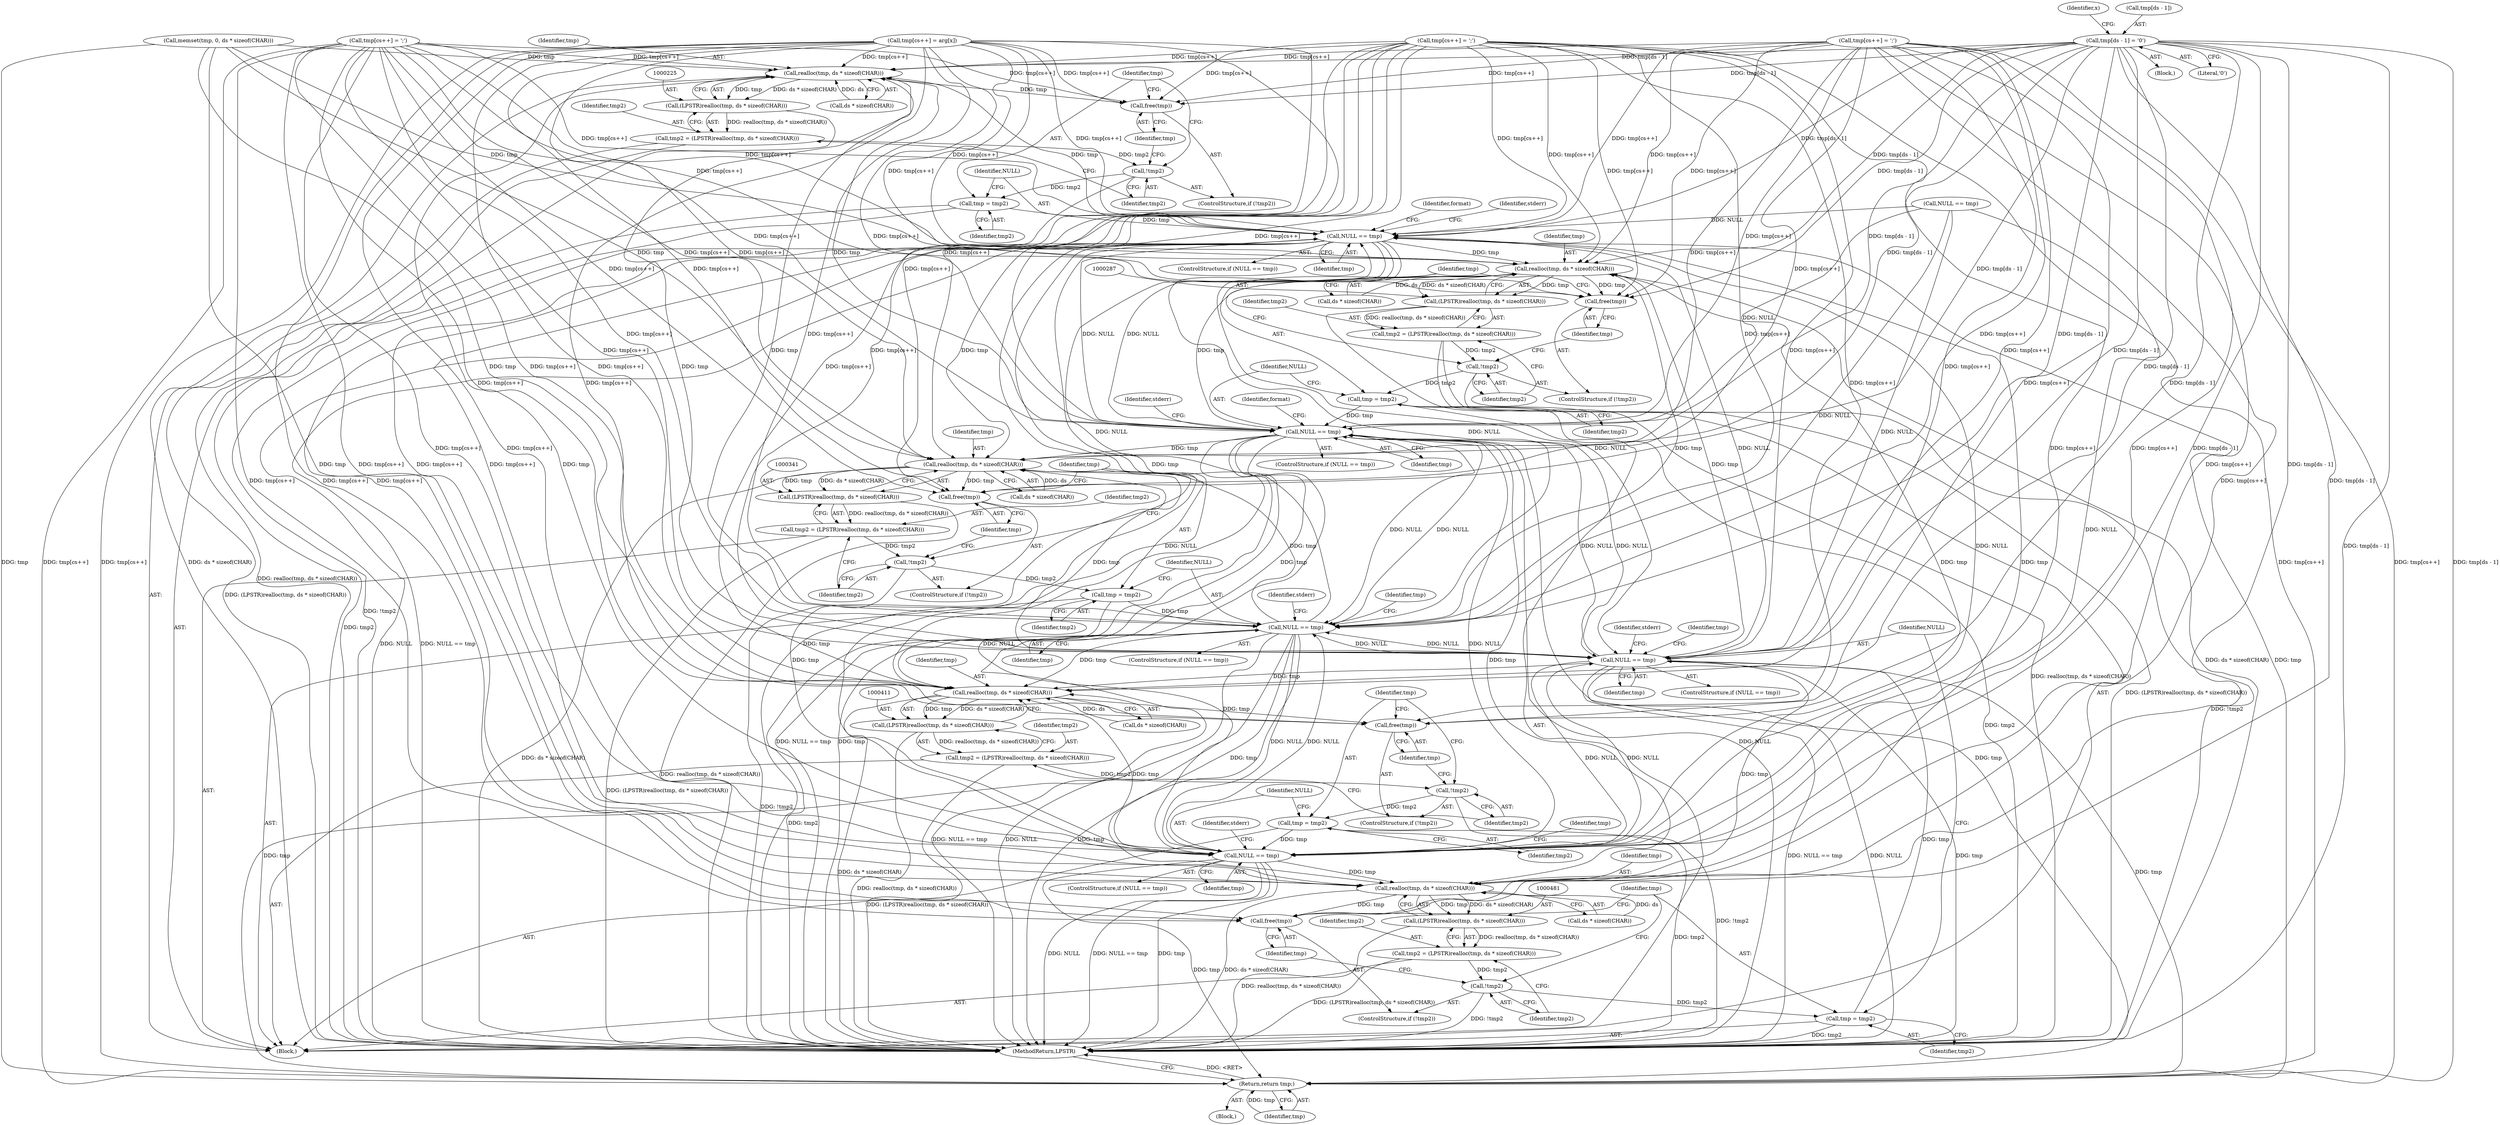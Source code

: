 digraph "0_FreeRDP_fc80ab45621bd966f70594c0b7393ec005a94007@array" {
"1000548" [label="(Call,tmp[ds - 1] = '\0')"];
"1000226" [label="(Call,realloc(tmp, ds * sizeof(CHAR)))"];
"1000224" [label="(Call,(LPSTR)realloc(tmp, ds * sizeof(CHAR)))"];
"1000222" [label="(Call,tmp2 = (LPSTR)realloc(tmp, ds * sizeof(CHAR)))"];
"1000233" [label="(Call,!tmp2)"];
"1000237" [label="(Call,tmp = tmp2)"];
"1000241" [label="(Call,NULL == tmp)"];
"1000288" [label="(Call,realloc(tmp, ds * sizeof(CHAR)))"];
"1000286" [label="(Call,(LPSTR)realloc(tmp, ds * sizeof(CHAR)))"];
"1000284" [label="(Call,tmp2 = (LPSTR)realloc(tmp, ds * sizeof(CHAR)))"];
"1000295" [label="(Call,!tmp2)"];
"1000299" [label="(Call,tmp = tmp2)"];
"1000303" [label="(Call,NULL == tmp)"];
"1000342" [label="(Call,realloc(tmp, ds * sizeof(CHAR)))"];
"1000340" [label="(Call,(LPSTR)realloc(tmp, ds * sizeof(CHAR)))"];
"1000338" [label="(Call,tmp2 = (LPSTR)realloc(tmp, ds * sizeof(CHAR)))"];
"1000349" [label="(Call,!tmp2)"];
"1000353" [label="(Call,tmp = tmp2)"];
"1000357" [label="(Call,NULL == tmp)"];
"1000412" [label="(Call,realloc(tmp, ds * sizeof(CHAR)))"];
"1000410" [label="(Call,(LPSTR)realloc(tmp, ds * sizeof(CHAR)))"];
"1000408" [label="(Call,tmp2 = (LPSTR)realloc(tmp, ds * sizeof(CHAR)))"];
"1000419" [label="(Call,!tmp2)"];
"1000423" [label="(Call,tmp = tmp2)"];
"1000427" [label="(Call,NULL == tmp)"];
"1000482" [label="(Call,realloc(tmp, ds * sizeof(CHAR)))"];
"1000480" [label="(Call,(LPSTR)realloc(tmp, ds * sizeof(CHAR)))"];
"1000478" [label="(Call,tmp2 = (LPSTR)realloc(tmp, ds * sizeof(CHAR)))"];
"1000489" [label="(Call,!tmp2)"];
"1000493" [label="(Call,tmp = tmp2)"];
"1000497" [label="(Call,NULL == tmp)"];
"1000555" [label="(Return,return tmp;)"];
"1000491" [label="(Call,free(tmp))"];
"1000421" [label="(Call,free(tmp))"];
"1000351" [label="(Call,free(tmp))"];
"1000297" [label="(Call,free(tmp))"];
"1000235" [label="(Call,free(tmp))"];
"1000224" [label="(Call,(LPSTR)realloc(tmp, ds * sizeof(CHAR)))"];
"1000204" [label="(Block,)"];
"1000227" [label="(Identifier,tmp)"];
"1000241" [label="(Call,NULL == tmp)"];
"1000226" [label="(Call,realloc(tmp, ds * sizeof(CHAR)))"];
"1000359" [label="(Identifier,tmp)"];
"1000491" [label="(Call,free(tmp))"];
"1000420" [label="(Identifier,tmp2)"];
"1000252" [label="(Identifier,format)"];
"1000203" [label="(Identifier,x)"];
"1000492" [label="(Identifier,tmp)"];
"1000484" [label="(Call,ds * sizeof(CHAR))"];
"1000357" [label="(Call,NULL == tmp)"];
"1000369" [label="(Identifier,tmp)"];
"1000498" [label="(Identifier,NULL)"];
"1000302" [label="(ControlStructure,if (NULL == tmp))"];
"1000428" [label="(Identifier,NULL)"];
"1000548" [label="(Call,tmp[ds - 1] = '\0')"];
"1000233" [label="(Call,!tmp2)"];
"1000301" [label="(Identifier,tmp2)"];
"1000432" [label="(Identifier,stderr)"];
"1000497" [label="(Call,NULL == tmp)"];
"1000362" [label="(Identifier,stderr)"];
"1000298" [label="(Identifier,tmp)"];
"1000297" [label="(Call,free(tmp))"];
"1000308" [label="(Identifier,stderr)"];
"1000188" [label="(Call,memset(tmp, 0, ds * sizeof(CHAR)))"];
"1000355" [label="(Identifier,tmp2)"];
"1000426" [label="(ControlStructure,if (NULL == tmp))"];
"1000246" [label="(Identifier,stderr)"];
"1000222" [label="(Call,tmp2 = (LPSTR)realloc(tmp, ds * sizeof(CHAR)))"];
"1000339" [label="(Identifier,tmp2)"];
"1000423" [label="(Call,tmp = tmp2)"];
"1000209" [label="(Block,)"];
"1000299" [label="(Call,tmp = tmp2)"];
"1000496" [label="(ControlStructure,if (NULL == tmp))"];
"1000480" [label="(Call,(LPSTR)realloc(tmp, ds * sizeof(CHAR)))"];
"1000286" [label="(Call,(LPSTR)realloc(tmp, ds * sizeof(CHAR)))"];
"1000424" [label="(Identifier,tmp)"];
"1000429" [label="(Identifier,tmp)"];
"1000439" [label="(Identifier,tmp)"];
"1000418" [label="(ControlStructure,if (!tmp2))"];
"1000554" [label="(Literal,'\0')"];
"1000419" [label="(Call,!tmp2)"];
"1000410" [label="(Call,(LPSTR)realloc(tmp, ds * sizeof(CHAR)))"];
"1000555" [label="(Return,return tmp;)"];
"1000235" [label="(Call,free(tmp))"];
"1000284" [label="(Call,tmp2 = (LPSTR)realloc(tmp, ds * sizeof(CHAR)))"];
"1000242" [label="(Identifier,NULL)"];
"1000352" [label="(Identifier,tmp)"];
"1000228" [label="(Call,ds * sizeof(CHAR))"];
"1000350" [label="(Identifier,tmp2)"];
"1000303" [label="(Call,NULL == tmp)"];
"1000412" [label="(Call,realloc(tmp, ds * sizeof(CHAR)))"];
"1000232" [label="(ControlStructure,if (!tmp2))"];
"1000300" [label="(Identifier,tmp)"];
"1000305" [label="(Identifier,tmp)"];
"1000549" [label="(Call,tmp[ds - 1])"];
"1000427" [label="(Call,NULL == tmp)"];
"1000493" [label="(Call,tmp = tmp2)"];
"1000409" [label="(Identifier,tmp2)"];
"1000488" [label="(ControlStructure,if (!tmp2))"];
"1000285" [label="(Identifier,tmp2)"];
"1000499" [label="(Identifier,tmp)"];
"1000343" [label="(Identifier,tmp)"];
"1000342" [label="(Call,realloc(tmp, ds * sizeof(CHAR)))"];
"1000314" [label="(Identifier,format)"];
"1000557" [label="(MethodReturn,LPSTR)"];
"1000489" [label="(Call,!tmp2)"];
"1000240" [label="(ControlStructure,if (NULL == tmp))"];
"1000344" [label="(Call,ds * sizeof(CHAR))"];
"1000531" [label="(Call,tmp[cs++] = ';')"];
"1000234" [label="(Identifier,tmp2)"];
"1000478" [label="(Call,tmp2 = (LPSTR)realloc(tmp, ds * sizeof(CHAR)))"];
"1000351" [label="(Call,free(tmp))"];
"1000290" [label="(Call,ds * sizeof(CHAR))"];
"1000490" [label="(Identifier,tmp2)"];
"1000494" [label="(Identifier,tmp)"];
"1000483" [label="(Identifier,tmp)"];
"1000502" [label="(Identifier,stderr)"];
"1000349" [label="(Call,!tmp2)"];
"1000479" [label="(Identifier,tmp2)"];
"1000238" [label="(Identifier,tmp)"];
"1000539" [label="(Call,tmp[cs++] = arg[x])"];
"1000223" [label="(Identifier,tmp2)"];
"1000304" [label="(Identifier,NULL)"];
"1000467" [label="(Call,tmp[cs++] = ';')"];
"1000495" [label="(Identifier,tmp2)"];
"1000414" [label="(Call,ds * sizeof(CHAR))"];
"1000294" [label="(ControlStructure,if (!tmp2))"];
"1000288" [label="(Call,realloc(tmp, ds * sizeof(CHAR)))"];
"1000338" [label="(Call,tmp2 = (LPSTR)realloc(tmp, ds * sizeof(CHAR)))"];
"1000289" [label="(Identifier,tmp)"];
"1000239" [label="(Identifier,tmp2)"];
"1000348" [label="(ControlStructure,if (!tmp2))"];
"1000509" [label="(Identifier,tmp)"];
"1000295" [label="(Call,!tmp2)"];
"1000296" [label="(Identifier,tmp2)"];
"1000354" [label="(Identifier,tmp)"];
"1000408" [label="(Call,tmp2 = (LPSTR)realloc(tmp, ds * sizeof(CHAR)))"];
"1000397" [label="(Call,tmp[cs++] = ';')"];
"1000178" [label="(Call,NULL == tmp)"];
"1000236" [label="(Identifier,tmp)"];
"1000413" [label="(Identifier,tmp)"];
"1000356" [label="(ControlStructure,if (NULL == tmp))"];
"1000358" [label="(Identifier,NULL)"];
"1000111" [label="(Block,)"];
"1000425" [label="(Identifier,tmp2)"];
"1000237" [label="(Call,tmp = tmp2)"];
"1000482" [label="(Call,realloc(tmp, ds * sizeof(CHAR)))"];
"1000556" [label="(Identifier,tmp)"];
"1000243" [label="(Identifier,tmp)"];
"1000340" [label="(Call,(LPSTR)realloc(tmp, ds * sizeof(CHAR)))"];
"1000421" [label="(Call,free(tmp))"];
"1000422" [label="(Identifier,tmp)"];
"1000353" [label="(Call,tmp = tmp2)"];
"1000548" -> "1000204"  [label="AST: "];
"1000548" -> "1000554"  [label="CFG: "];
"1000549" -> "1000548"  [label="AST: "];
"1000554" -> "1000548"  [label="AST: "];
"1000203" -> "1000548"  [label="CFG: "];
"1000548" -> "1000557"  [label="DDG: tmp[ds - 1]"];
"1000548" -> "1000226"  [label="DDG: tmp[ds - 1]"];
"1000548" -> "1000235"  [label="DDG: tmp[ds - 1]"];
"1000548" -> "1000241"  [label="DDG: tmp[ds - 1]"];
"1000548" -> "1000288"  [label="DDG: tmp[ds - 1]"];
"1000548" -> "1000297"  [label="DDG: tmp[ds - 1]"];
"1000548" -> "1000303"  [label="DDG: tmp[ds - 1]"];
"1000548" -> "1000342"  [label="DDG: tmp[ds - 1]"];
"1000548" -> "1000351"  [label="DDG: tmp[ds - 1]"];
"1000548" -> "1000357"  [label="DDG: tmp[ds - 1]"];
"1000548" -> "1000412"  [label="DDG: tmp[ds - 1]"];
"1000548" -> "1000421"  [label="DDG: tmp[ds - 1]"];
"1000548" -> "1000427"  [label="DDG: tmp[ds - 1]"];
"1000548" -> "1000482"  [label="DDG: tmp[ds - 1]"];
"1000548" -> "1000491"  [label="DDG: tmp[ds - 1]"];
"1000548" -> "1000497"  [label="DDG: tmp[ds - 1]"];
"1000548" -> "1000555"  [label="DDG: tmp[ds - 1]"];
"1000226" -> "1000224"  [label="AST: "];
"1000226" -> "1000228"  [label="CFG: "];
"1000227" -> "1000226"  [label="AST: "];
"1000228" -> "1000226"  [label="AST: "];
"1000224" -> "1000226"  [label="CFG: "];
"1000226" -> "1000557"  [label="DDG: ds * sizeof(CHAR)"];
"1000226" -> "1000224"  [label="DDG: tmp"];
"1000226" -> "1000224"  [label="DDG: ds * sizeof(CHAR)"];
"1000539" -> "1000226"  [label="DDG: tmp[cs++]"];
"1000397" -> "1000226"  [label="DDG: tmp[cs++]"];
"1000467" -> "1000226"  [label="DDG: tmp[cs++]"];
"1000188" -> "1000226"  [label="DDG: tmp"];
"1000303" -> "1000226"  [label="DDG: tmp"];
"1000497" -> "1000226"  [label="DDG: tmp"];
"1000427" -> "1000226"  [label="DDG: tmp"];
"1000241" -> "1000226"  [label="DDG: tmp"];
"1000357" -> "1000226"  [label="DDG: tmp"];
"1000531" -> "1000226"  [label="DDG: tmp[cs++]"];
"1000228" -> "1000226"  [label="DDG: ds"];
"1000226" -> "1000235"  [label="DDG: tmp"];
"1000224" -> "1000222"  [label="AST: "];
"1000225" -> "1000224"  [label="AST: "];
"1000222" -> "1000224"  [label="CFG: "];
"1000224" -> "1000557"  [label="DDG: realloc(tmp, ds * sizeof(CHAR))"];
"1000224" -> "1000222"  [label="DDG: realloc(tmp, ds * sizeof(CHAR))"];
"1000222" -> "1000209"  [label="AST: "];
"1000223" -> "1000222"  [label="AST: "];
"1000234" -> "1000222"  [label="CFG: "];
"1000222" -> "1000557"  [label="DDG: (LPSTR)realloc(tmp, ds * sizeof(CHAR))"];
"1000222" -> "1000233"  [label="DDG: tmp2"];
"1000233" -> "1000232"  [label="AST: "];
"1000233" -> "1000234"  [label="CFG: "];
"1000234" -> "1000233"  [label="AST: "];
"1000236" -> "1000233"  [label="CFG: "];
"1000238" -> "1000233"  [label="CFG: "];
"1000233" -> "1000557"  [label="DDG: !tmp2"];
"1000233" -> "1000237"  [label="DDG: tmp2"];
"1000237" -> "1000209"  [label="AST: "];
"1000237" -> "1000239"  [label="CFG: "];
"1000238" -> "1000237"  [label="AST: "];
"1000239" -> "1000237"  [label="AST: "];
"1000242" -> "1000237"  [label="CFG: "];
"1000237" -> "1000557"  [label="DDG: tmp2"];
"1000237" -> "1000241"  [label="DDG: tmp"];
"1000241" -> "1000240"  [label="AST: "];
"1000241" -> "1000243"  [label="CFG: "];
"1000242" -> "1000241"  [label="AST: "];
"1000243" -> "1000241"  [label="AST: "];
"1000246" -> "1000241"  [label="CFG: "];
"1000252" -> "1000241"  [label="CFG: "];
"1000241" -> "1000557"  [label="DDG: NULL"];
"1000241" -> "1000557"  [label="DDG: NULL == tmp"];
"1000241" -> "1000557"  [label="DDG: tmp"];
"1000427" -> "1000241"  [label="DDG: NULL"];
"1000178" -> "1000241"  [label="DDG: NULL"];
"1000357" -> "1000241"  [label="DDG: NULL"];
"1000497" -> "1000241"  [label="DDG: NULL"];
"1000303" -> "1000241"  [label="DDG: NULL"];
"1000539" -> "1000241"  [label="DDG: tmp[cs++]"];
"1000397" -> "1000241"  [label="DDG: tmp[cs++]"];
"1000467" -> "1000241"  [label="DDG: tmp[cs++]"];
"1000531" -> "1000241"  [label="DDG: tmp[cs++]"];
"1000241" -> "1000288"  [label="DDG: tmp"];
"1000241" -> "1000303"  [label="DDG: NULL"];
"1000241" -> "1000342"  [label="DDG: tmp"];
"1000241" -> "1000357"  [label="DDG: NULL"];
"1000241" -> "1000412"  [label="DDG: tmp"];
"1000241" -> "1000427"  [label="DDG: NULL"];
"1000241" -> "1000482"  [label="DDG: tmp"];
"1000241" -> "1000497"  [label="DDG: NULL"];
"1000241" -> "1000555"  [label="DDG: tmp"];
"1000288" -> "1000286"  [label="AST: "];
"1000288" -> "1000290"  [label="CFG: "];
"1000289" -> "1000288"  [label="AST: "];
"1000290" -> "1000288"  [label="AST: "];
"1000286" -> "1000288"  [label="CFG: "];
"1000288" -> "1000557"  [label="DDG: ds * sizeof(CHAR)"];
"1000288" -> "1000286"  [label="DDG: tmp"];
"1000288" -> "1000286"  [label="DDG: ds * sizeof(CHAR)"];
"1000539" -> "1000288"  [label="DDG: tmp[cs++]"];
"1000397" -> "1000288"  [label="DDG: tmp[cs++]"];
"1000467" -> "1000288"  [label="DDG: tmp[cs++]"];
"1000188" -> "1000288"  [label="DDG: tmp"];
"1000303" -> "1000288"  [label="DDG: tmp"];
"1000497" -> "1000288"  [label="DDG: tmp"];
"1000427" -> "1000288"  [label="DDG: tmp"];
"1000357" -> "1000288"  [label="DDG: tmp"];
"1000531" -> "1000288"  [label="DDG: tmp[cs++]"];
"1000290" -> "1000288"  [label="DDG: ds"];
"1000288" -> "1000297"  [label="DDG: tmp"];
"1000286" -> "1000284"  [label="AST: "];
"1000287" -> "1000286"  [label="AST: "];
"1000284" -> "1000286"  [label="CFG: "];
"1000286" -> "1000557"  [label="DDG: realloc(tmp, ds * sizeof(CHAR))"];
"1000286" -> "1000284"  [label="DDG: realloc(tmp, ds * sizeof(CHAR))"];
"1000284" -> "1000209"  [label="AST: "];
"1000285" -> "1000284"  [label="AST: "];
"1000296" -> "1000284"  [label="CFG: "];
"1000284" -> "1000557"  [label="DDG: (LPSTR)realloc(tmp, ds * sizeof(CHAR))"];
"1000284" -> "1000295"  [label="DDG: tmp2"];
"1000295" -> "1000294"  [label="AST: "];
"1000295" -> "1000296"  [label="CFG: "];
"1000296" -> "1000295"  [label="AST: "];
"1000298" -> "1000295"  [label="CFG: "];
"1000300" -> "1000295"  [label="CFG: "];
"1000295" -> "1000557"  [label="DDG: !tmp2"];
"1000295" -> "1000299"  [label="DDG: tmp2"];
"1000299" -> "1000209"  [label="AST: "];
"1000299" -> "1000301"  [label="CFG: "];
"1000300" -> "1000299"  [label="AST: "];
"1000301" -> "1000299"  [label="AST: "];
"1000304" -> "1000299"  [label="CFG: "];
"1000299" -> "1000557"  [label="DDG: tmp2"];
"1000299" -> "1000303"  [label="DDG: tmp"];
"1000303" -> "1000302"  [label="AST: "];
"1000303" -> "1000305"  [label="CFG: "];
"1000304" -> "1000303"  [label="AST: "];
"1000305" -> "1000303"  [label="AST: "];
"1000308" -> "1000303"  [label="CFG: "];
"1000314" -> "1000303"  [label="CFG: "];
"1000303" -> "1000557"  [label="DDG: NULL"];
"1000303" -> "1000557"  [label="DDG: NULL == tmp"];
"1000303" -> "1000557"  [label="DDG: tmp"];
"1000427" -> "1000303"  [label="DDG: NULL"];
"1000178" -> "1000303"  [label="DDG: NULL"];
"1000357" -> "1000303"  [label="DDG: NULL"];
"1000497" -> "1000303"  [label="DDG: NULL"];
"1000539" -> "1000303"  [label="DDG: tmp[cs++]"];
"1000397" -> "1000303"  [label="DDG: tmp[cs++]"];
"1000467" -> "1000303"  [label="DDG: tmp[cs++]"];
"1000531" -> "1000303"  [label="DDG: tmp[cs++]"];
"1000303" -> "1000342"  [label="DDG: tmp"];
"1000303" -> "1000357"  [label="DDG: NULL"];
"1000303" -> "1000412"  [label="DDG: tmp"];
"1000303" -> "1000427"  [label="DDG: NULL"];
"1000303" -> "1000482"  [label="DDG: tmp"];
"1000303" -> "1000497"  [label="DDG: NULL"];
"1000303" -> "1000555"  [label="DDG: tmp"];
"1000342" -> "1000340"  [label="AST: "];
"1000342" -> "1000344"  [label="CFG: "];
"1000343" -> "1000342"  [label="AST: "];
"1000344" -> "1000342"  [label="AST: "];
"1000340" -> "1000342"  [label="CFG: "];
"1000342" -> "1000557"  [label="DDG: ds * sizeof(CHAR)"];
"1000342" -> "1000340"  [label="DDG: tmp"];
"1000342" -> "1000340"  [label="DDG: ds * sizeof(CHAR)"];
"1000539" -> "1000342"  [label="DDG: tmp[cs++]"];
"1000397" -> "1000342"  [label="DDG: tmp[cs++]"];
"1000467" -> "1000342"  [label="DDG: tmp[cs++]"];
"1000188" -> "1000342"  [label="DDG: tmp"];
"1000497" -> "1000342"  [label="DDG: tmp"];
"1000427" -> "1000342"  [label="DDG: tmp"];
"1000357" -> "1000342"  [label="DDG: tmp"];
"1000531" -> "1000342"  [label="DDG: tmp[cs++]"];
"1000344" -> "1000342"  [label="DDG: ds"];
"1000342" -> "1000351"  [label="DDG: tmp"];
"1000340" -> "1000338"  [label="AST: "];
"1000341" -> "1000340"  [label="AST: "];
"1000338" -> "1000340"  [label="CFG: "];
"1000340" -> "1000557"  [label="DDG: realloc(tmp, ds * sizeof(CHAR))"];
"1000340" -> "1000338"  [label="DDG: realloc(tmp, ds * sizeof(CHAR))"];
"1000338" -> "1000209"  [label="AST: "];
"1000339" -> "1000338"  [label="AST: "];
"1000350" -> "1000338"  [label="CFG: "];
"1000338" -> "1000557"  [label="DDG: (LPSTR)realloc(tmp, ds * sizeof(CHAR))"];
"1000338" -> "1000349"  [label="DDG: tmp2"];
"1000349" -> "1000348"  [label="AST: "];
"1000349" -> "1000350"  [label="CFG: "];
"1000350" -> "1000349"  [label="AST: "];
"1000352" -> "1000349"  [label="CFG: "];
"1000354" -> "1000349"  [label="CFG: "];
"1000349" -> "1000557"  [label="DDG: !tmp2"];
"1000349" -> "1000353"  [label="DDG: tmp2"];
"1000353" -> "1000209"  [label="AST: "];
"1000353" -> "1000355"  [label="CFG: "];
"1000354" -> "1000353"  [label="AST: "];
"1000355" -> "1000353"  [label="AST: "];
"1000358" -> "1000353"  [label="CFG: "];
"1000353" -> "1000557"  [label="DDG: tmp2"];
"1000353" -> "1000357"  [label="DDG: tmp"];
"1000357" -> "1000356"  [label="AST: "];
"1000357" -> "1000359"  [label="CFG: "];
"1000358" -> "1000357"  [label="AST: "];
"1000359" -> "1000357"  [label="AST: "];
"1000362" -> "1000357"  [label="CFG: "];
"1000369" -> "1000357"  [label="CFG: "];
"1000357" -> "1000557"  [label="DDG: NULL == tmp"];
"1000357" -> "1000557"  [label="DDG: NULL"];
"1000357" -> "1000557"  [label="DDG: tmp"];
"1000427" -> "1000357"  [label="DDG: NULL"];
"1000178" -> "1000357"  [label="DDG: NULL"];
"1000497" -> "1000357"  [label="DDG: NULL"];
"1000539" -> "1000357"  [label="DDG: tmp[cs++]"];
"1000397" -> "1000357"  [label="DDG: tmp[cs++]"];
"1000467" -> "1000357"  [label="DDG: tmp[cs++]"];
"1000531" -> "1000357"  [label="DDG: tmp[cs++]"];
"1000357" -> "1000412"  [label="DDG: tmp"];
"1000357" -> "1000427"  [label="DDG: NULL"];
"1000357" -> "1000482"  [label="DDG: tmp"];
"1000357" -> "1000497"  [label="DDG: NULL"];
"1000357" -> "1000555"  [label="DDG: tmp"];
"1000412" -> "1000410"  [label="AST: "];
"1000412" -> "1000414"  [label="CFG: "];
"1000413" -> "1000412"  [label="AST: "];
"1000414" -> "1000412"  [label="AST: "];
"1000410" -> "1000412"  [label="CFG: "];
"1000412" -> "1000557"  [label="DDG: ds * sizeof(CHAR)"];
"1000412" -> "1000410"  [label="DDG: tmp"];
"1000412" -> "1000410"  [label="DDG: ds * sizeof(CHAR)"];
"1000539" -> "1000412"  [label="DDG: tmp[cs++]"];
"1000397" -> "1000412"  [label="DDG: tmp[cs++]"];
"1000467" -> "1000412"  [label="DDG: tmp[cs++]"];
"1000188" -> "1000412"  [label="DDG: tmp"];
"1000497" -> "1000412"  [label="DDG: tmp"];
"1000427" -> "1000412"  [label="DDG: tmp"];
"1000531" -> "1000412"  [label="DDG: tmp[cs++]"];
"1000414" -> "1000412"  [label="DDG: ds"];
"1000412" -> "1000421"  [label="DDG: tmp"];
"1000410" -> "1000408"  [label="AST: "];
"1000411" -> "1000410"  [label="AST: "];
"1000408" -> "1000410"  [label="CFG: "];
"1000410" -> "1000557"  [label="DDG: realloc(tmp, ds * sizeof(CHAR))"];
"1000410" -> "1000408"  [label="DDG: realloc(tmp, ds * sizeof(CHAR))"];
"1000408" -> "1000209"  [label="AST: "];
"1000409" -> "1000408"  [label="AST: "];
"1000420" -> "1000408"  [label="CFG: "];
"1000408" -> "1000557"  [label="DDG: (LPSTR)realloc(tmp, ds * sizeof(CHAR))"];
"1000408" -> "1000419"  [label="DDG: tmp2"];
"1000419" -> "1000418"  [label="AST: "];
"1000419" -> "1000420"  [label="CFG: "];
"1000420" -> "1000419"  [label="AST: "];
"1000422" -> "1000419"  [label="CFG: "];
"1000424" -> "1000419"  [label="CFG: "];
"1000419" -> "1000557"  [label="DDG: !tmp2"];
"1000419" -> "1000423"  [label="DDG: tmp2"];
"1000423" -> "1000209"  [label="AST: "];
"1000423" -> "1000425"  [label="CFG: "];
"1000424" -> "1000423"  [label="AST: "];
"1000425" -> "1000423"  [label="AST: "];
"1000428" -> "1000423"  [label="CFG: "];
"1000423" -> "1000557"  [label="DDG: tmp2"];
"1000423" -> "1000427"  [label="DDG: tmp"];
"1000427" -> "1000426"  [label="AST: "];
"1000427" -> "1000429"  [label="CFG: "];
"1000428" -> "1000427"  [label="AST: "];
"1000429" -> "1000427"  [label="AST: "];
"1000432" -> "1000427"  [label="CFG: "];
"1000439" -> "1000427"  [label="CFG: "];
"1000427" -> "1000557"  [label="DDG: NULL"];
"1000427" -> "1000557"  [label="DDG: NULL == tmp"];
"1000427" -> "1000557"  [label="DDG: tmp"];
"1000178" -> "1000427"  [label="DDG: NULL"];
"1000497" -> "1000427"  [label="DDG: NULL"];
"1000539" -> "1000427"  [label="DDG: tmp[cs++]"];
"1000397" -> "1000427"  [label="DDG: tmp[cs++]"];
"1000467" -> "1000427"  [label="DDG: tmp[cs++]"];
"1000531" -> "1000427"  [label="DDG: tmp[cs++]"];
"1000427" -> "1000482"  [label="DDG: tmp"];
"1000427" -> "1000497"  [label="DDG: NULL"];
"1000427" -> "1000555"  [label="DDG: tmp"];
"1000482" -> "1000480"  [label="AST: "];
"1000482" -> "1000484"  [label="CFG: "];
"1000483" -> "1000482"  [label="AST: "];
"1000484" -> "1000482"  [label="AST: "];
"1000480" -> "1000482"  [label="CFG: "];
"1000482" -> "1000557"  [label="DDG: ds * sizeof(CHAR)"];
"1000482" -> "1000480"  [label="DDG: tmp"];
"1000482" -> "1000480"  [label="DDG: ds * sizeof(CHAR)"];
"1000539" -> "1000482"  [label="DDG: tmp[cs++]"];
"1000397" -> "1000482"  [label="DDG: tmp[cs++]"];
"1000467" -> "1000482"  [label="DDG: tmp[cs++]"];
"1000188" -> "1000482"  [label="DDG: tmp"];
"1000497" -> "1000482"  [label="DDG: tmp"];
"1000531" -> "1000482"  [label="DDG: tmp[cs++]"];
"1000484" -> "1000482"  [label="DDG: ds"];
"1000482" -> "1000491"  [label="DDG: tmp"];
"1000480" -> "1000478"  [label="AST: "];
"1000481" -> "1000480"  [label="AST: "];
"1000478" -> "1000480"  [label="CFG: "];
"1000480" -> "1000557"  [label="DDG: realloc(tmp, ds * sizeof(CHAR))"];
"1000480" -> "1000478"  [label="DDG: realloc(tmp, ds * sizeof(CHAR))"];
"1000478" -> "1000209"  [label="AST: "];
"1000479" -> "1000478"  [label="AST: "];
"1000490" -> "1000478"  [label="CFG: "];
"1000478" -> "1000557"  [label="DDG: (LPSTR)realloc(tmp, ds * sizeof(CHAR))"];
"1000478" -> "1000489"  [label="DDG: tmp2"];
"1000489" -> "1000488"  [label="AST: "];
"1000489" -> "1000490"  [label="CFG: "];
"1000490" -> "1000489"  [label="AST: "];
"1000492" -> "1000489"  [label="CFG: "];
"1000494" -> "1000489"  [label="CFG: "];
"1000489" -> "1000557"  [label="DDG: !tmp2"];
"1000489" -> "1000493"  [label="DDG: tmp2"];
"1000493" -> "1000209"  [label="AST: "];
"1000493" -> "1000495"  [label="CFG: "];
"1000494" -> "1000493"  [label="AST: "];
"1000495" -> "1000493"  [label="AST: "];
"1000498" -> "1000493"  [label="CFG: "];
"1000493" -> "1000557"  [label="DDG: tmp2"];
"1000493" -> "1000497"  [label="DDG: tmp"];
"1000497" -> "1000496"  [label="AST: "];
"1000497" -> "1000499"  [label="CFG: "];
"1000498" -> "1000497"  [label="AST: "];
"1000499" -> "1000497"  [label="AST: "];
"1000502" -> "1000497"  [label="CFG: "];
"1000509" -> "1000497"  [label="CFG: "];
"1000497" -> "1000557"  [label="DDG: NULL"];
"1000497" -> "1000557"  [label="DDG: NULL == tmp"];
"1000497" -> "1000557"  [label="DDG: tmp"];
"1000178" -> "1000497"  [label="DDG: NULL"];
"1000539" -> "1000497"  [label="DDG: tmp[cs++]"];
"1000397" -> "1000497"  [label="DDG: tmp[cs++]"];
"1000467" -> "1000497"  [label="DDG: tmp[cs++]"];
"1000531" -> "1000497"  [label="DDG: tmp[cs++]"];
"1000497" -> "1000555"  [label="DDG: tmp"];
"1000555" -> "1000111"  [label="AST: "];
"1000555" -> "1000556"  [label="CFG: "];
"1000556" -> "1000555"  [label="AST: "];
"1000557" -> "1000555"  [label="CFG: "];
"1000555" -> "1000557"  [label="DDG: <RET>"];
"1000556" -> "1000555"  [label="DDG: tmp"];
"1000539" -> "1000555"  [label="DDG: tmp[cs++]"];
"1000397" -> "1000555"  [label="DDG: tmp[cs++]"];
"1000467" -> "1000555"  [label="DDG: tmp[cs++]"];
"1000188" -> "1000555"  [label="DDG: tmp"];
"1000531" -> "1000555"  [label="DDG: tmp[cs++]"];
"1000491" -> "1000488"  [label="AST: "];
"1000491" -> "1000492"  [label="CFG: "];
"1000492" -> "1000491"  [label="AST: "];
"1000494" -> "1000491"  [label="CFG: "];
"1000539" -> "1000491"  [label="DDG: tmp[cs++]"];
"1000397" -> "1000491"  [label="DDG: tmp[cs++]"];
"1000467" -> "1000491"  [label="DDG: tmp[cs++]"];
"1000531" -> "1000491"  [label="DDG: tmp[cs++]"];
"1000421" -> "1000418"  [label="AST: "];
"1000421" -> "1000422"  [label="CFG: "];
"1000422" -> "1000421"  [label="AST: "];
"1000424" -> "1000421"  [label="CFG: "];
"1000539" -> "1000421"  [label="DDG: tmp[cs++]"];
"1000397" -> "1000421"  [label="DDG: tmp[cs++]"];
"1000467" -> "1000421"  [label="DDG: tmp[cs++]"];
"1000531" -> "1000421"  [label="DDG: tmp[cs++]"];
"1000351" -> "1000348"  [label="AST: "];
"1000351" -> "1000352"  [label="CFG: "];
"1000352" -> "1000351"  [label="AST: "];
"1000354" -> "1000351"  [label="CFG: "];
"1000539" -> "1000351"  [label="DDG: tmp[cs++]"];
"1000397" -> "1000351"  [label="DDG: tmp[cs++]"];
"1000467" -> "1000351"  [label="DDG: tmp[cs++]"];
"1000531" -> "1000351"  [label="DDG: tmp[cs++]"];
"1000297" -> "1000294"  [label="AST: "];
"1000297" -> "1000298"  [label="CFG: "];
"1000298" -> "1000297"  [label="AST: "];
"1000300" -> "1000297"  [label="CFG: "];
"1000539" -> "1000297"  [label="DDG: tmp[cs++]"];
"1000397" -> "1000297"  [label="DDG: tmp[cs++]"];
"1000467" -> "1000297"  [label="DDG: tmp[cs++]"];
"1000531" -> "1000297"  [label="DDG: tmp[cs++]"];
"1000235" -> "1000232"  [label="AST: "];
"1000235" -> "1000236"  [label="CFG: "];
"1000236" -> "1000235"  [label="AST: "];
"1000238" -> "1000235"  [label="CFG: "];
"1000539" -> "1000235"  [label="DDG: tmp[cs++]"];
"1000397" -> "1000235"  [label="DDG: tmp[cs++]"];
"1000467" -> "1000235"  [label="DDG: tmp[cs++]"];
"1000531" -> "1000235"  [label="DDG: tmp[cs++]"];
}
